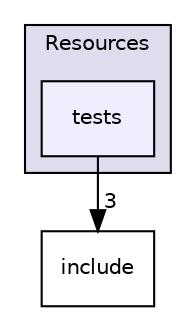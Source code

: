 digraph "tests" {
  compound=true
  node [ fontsize="10", fontname="Helvetica"];
  edge [ labelfontsize="10", labelfontname="Helvetica"];
  subgraph clusterdir_bde32bf976401edbce144c1ca78437b0 {
    graph [ bgcolor="#ddddee", pencolor="black", label="Resources" fontname="Helvetica", fontsize="10", URL="dir_bde32bf976401edbce144c1ca78437b0.html"]
  dir_9b1010365308bb93d727f0b554406c97 [shape=box, label="tests", style="filled", fillcolor="#eeeeff", pencolor="black", URL="dir_9b1010365308bb93d727f0b554406c97.html"];
  }
  dir_0575c5b53e6db06c6f88fb70eeb909a9 [shape=box label="include" URL="dir_0575c5b53e6db06c6f88fb70eeb909a9.html"];
  dir_9b1010365308bb93d727f0b554406c97->dir_0575c5b53e6db06c6f88fb70eeb909a9 [headlabel="3", labeldistance=1.5 headhref="dir_000075_000020.html"];
}

